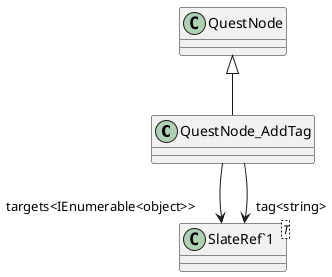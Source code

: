 @startuml
class QuestNode_AddTag {
}
class "SlateRef`1"<T> {
}
QuestNode <|-- QuestNode_AddTag
QuestNode_AddTag --> "targets<IEnumerable<object>>" "SlateRef`1"
QuestNode_AddTag --> "tag<string>" "SlateRef`1"
@enduml
